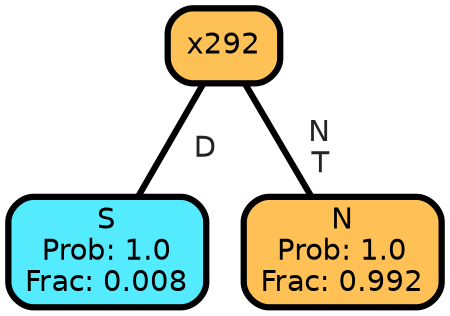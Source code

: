 graph Tree {
node [shape=box, style="filled, rounded",color="black",penwidth="3",fontcolor="black",                 fontname=helvetica] ;
graph [ranksep="0 equally", splines=straight,                 bgcolor=transparent, dpi=200] ;
edge [fontname=helvetica, fontweight=bold,fontcolor=grey14,color=black] ;
0 [label="S
Prob: 1.0
Frac: 0.008", fillcolor="#55ebff"] ;
1 [label="x292", fillcolor="#fdc156"] ;
2 [label="N
Prob: 1.0
Frac: 0.992", fillcolor="#ffc155"] ;
1 -- 0 [label=" D",penwidth=3] ;
1 -- 2 [label=" N\n T",penwidth=3] ;
{rank = same;}}